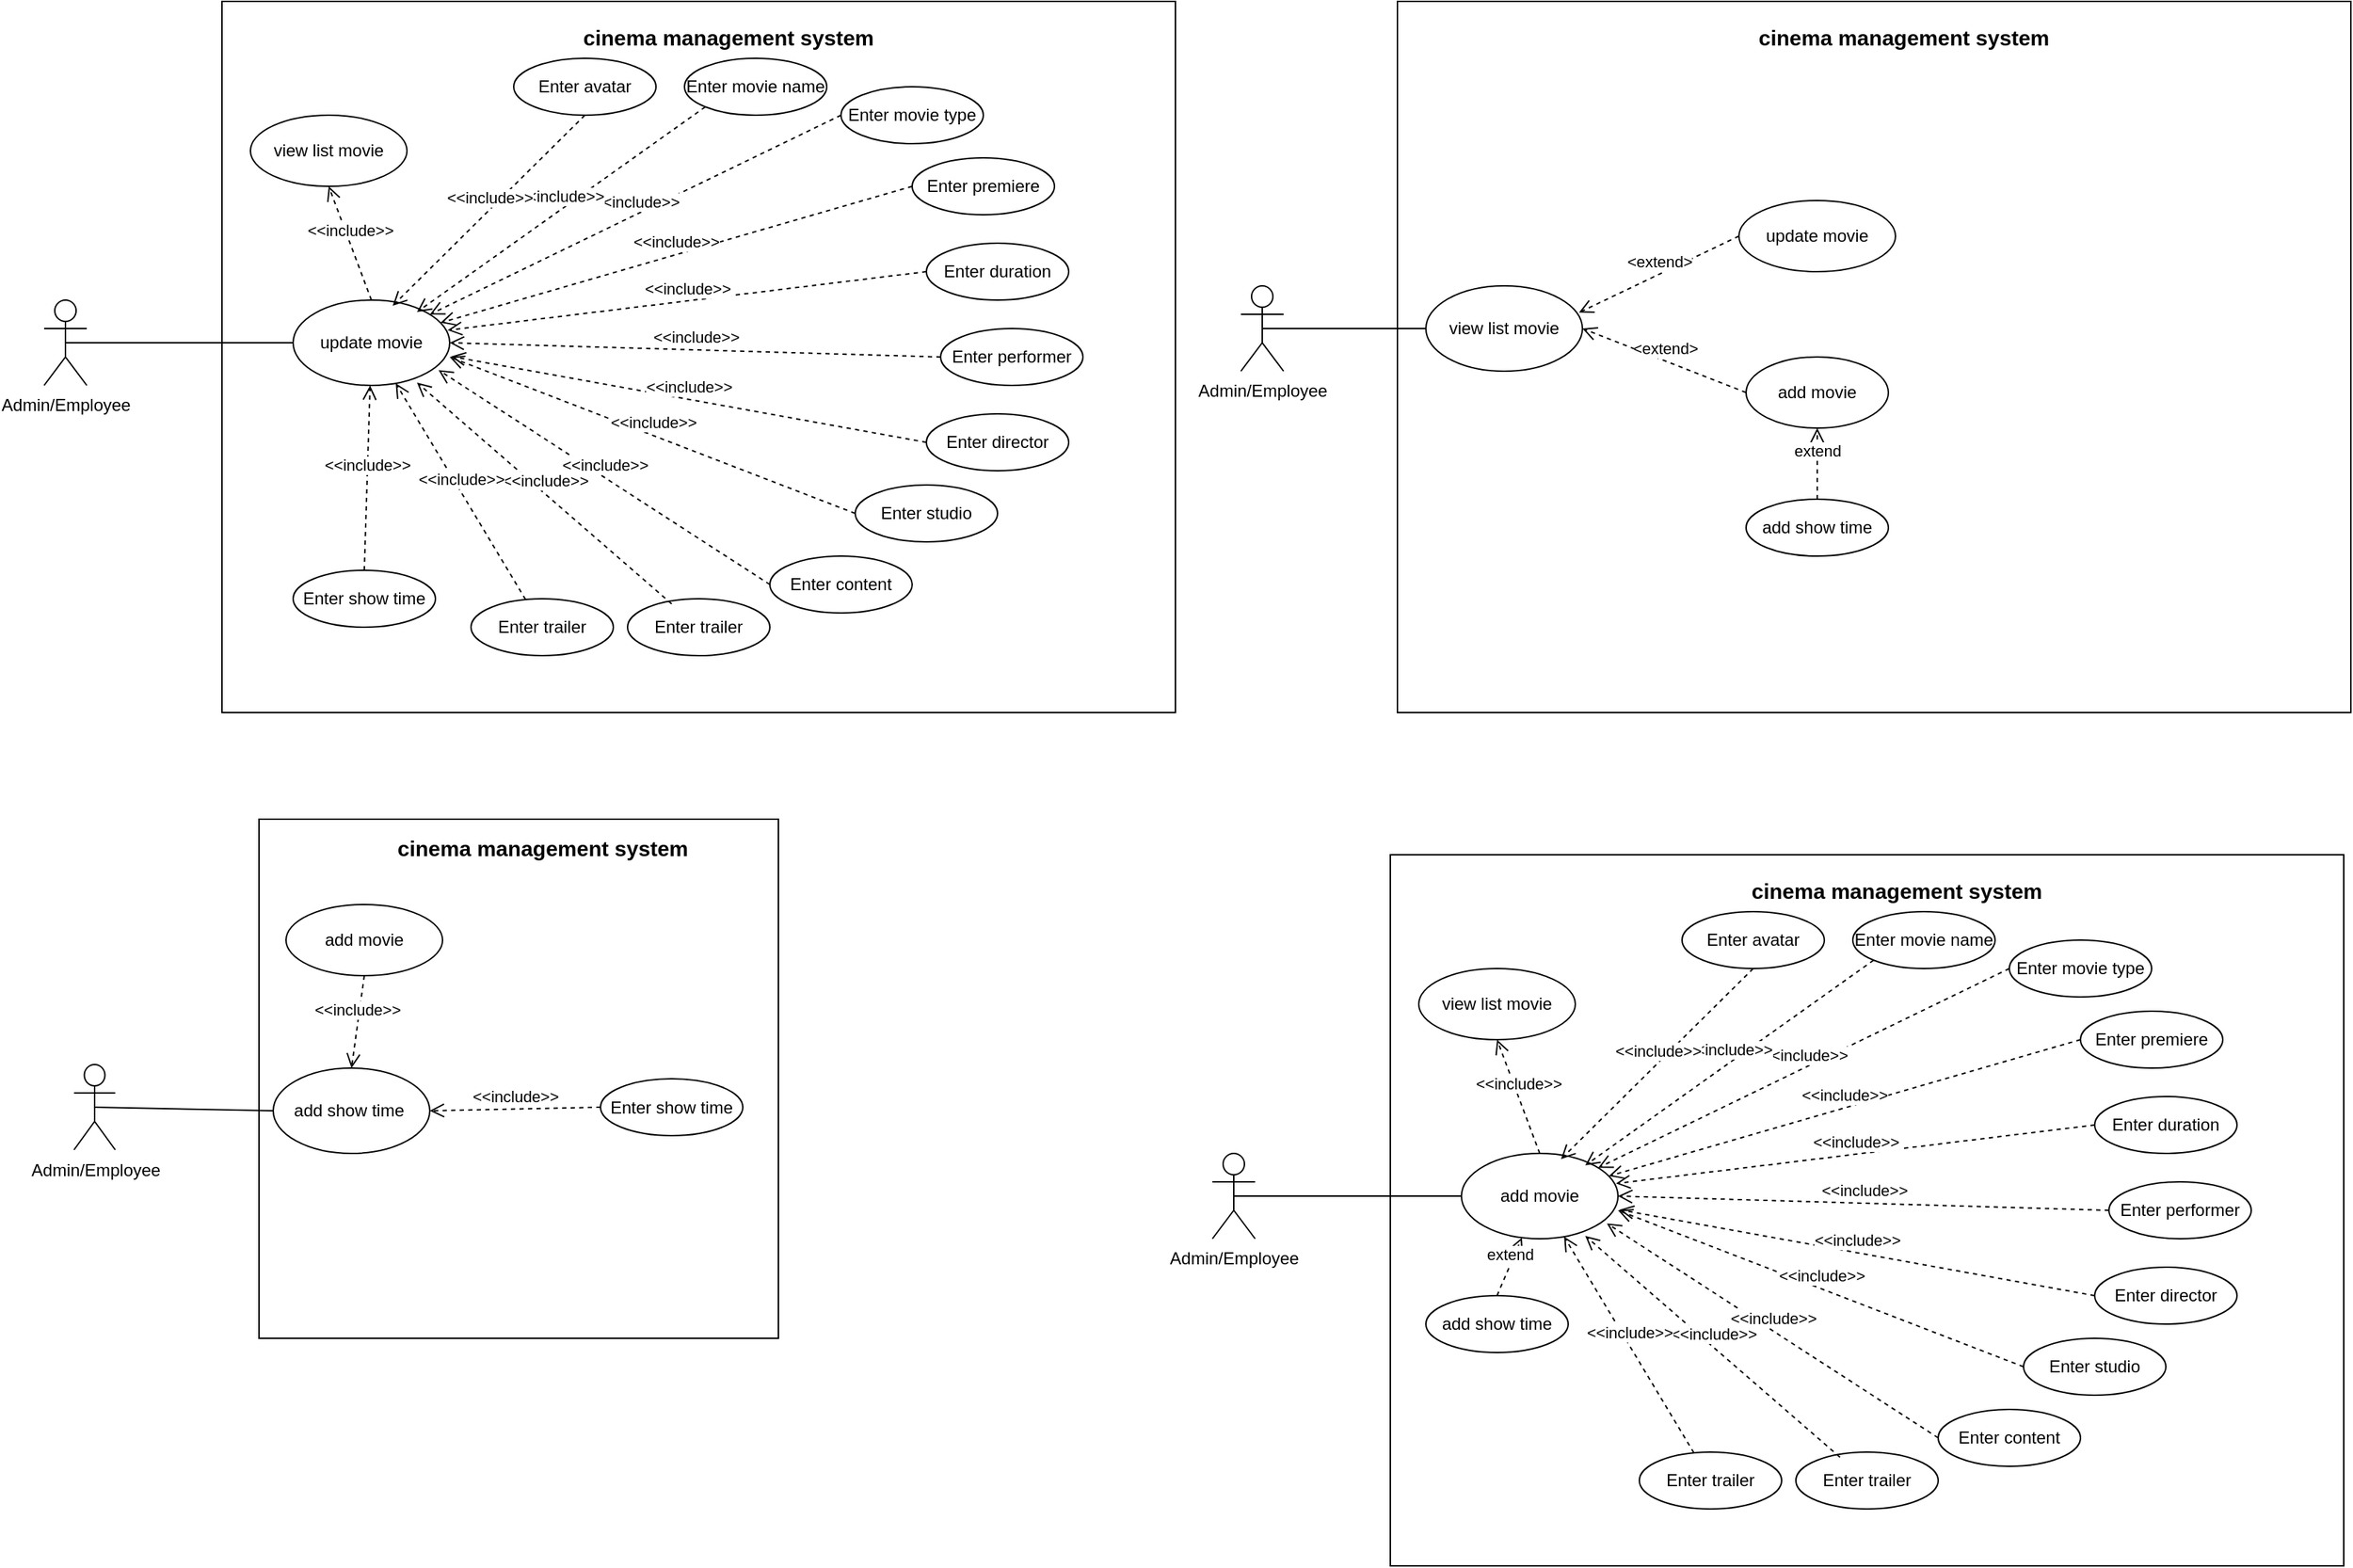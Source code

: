 <mxfile version="24.6.5" type="device">
  <diagram name="Trang-1" id="XGvMRVRPpr3OkEh-B5Az">
    <mxGraphModel dx="2704" dy="522" grid="1" gridSize="10" guides="1" tooltips="1" connect="1" arrows="1" fold="1" page="1" pageScale="1" pageWidth="827" pageHeight="1169" math="0" shadow="0">
      <root>
        <mxCell id="0" />
        <mxCell id="1" parent="0" />
        <mxCell id="L6V-mOr3Goymsa_p8HH5-1" value="Admin/Employee" style="shape=umlActor;verticalLabelPosition=bottom;verticalAlign=top;html=1;outlineConnect=0;" parent="1" vertex="1">
          <mxGeometry x="30" y="220" width="30" height="60" as="geometry" />
        </mxCell>
        <mxCell id="L6V-mOr3Goymsa_p8HH5-2" value="" style="rounded=0;whiteSpace=wrap;html=1;" parent="1" vertex="1">
          <mxGeometry x="140" y="20" width="670" height="500" as="geometry" />
        </mxCell>
        <mxCell id="L6V-mOr3Goymsa_p8HH5-5" value="view list movie" style="ellipse;whiteSpace=wrap;html=1;" parent="1" vertex="1">
          <mxGeometry x="160" y="220" width="110" height="60" as="geometry" />
        </mxCell>
        <mxCell id="L6V-mOr3Goymsa_p8HH5-9" value="add movie" style="ellipse;whiteSpace=wrap;html=1;" parent="1" vertex="1">
          <mxGeometry x="385" y="270" width="100" height="50" as="geometry" />
        </mxCell>
        <mxCell id="L6V-mOr3Goymsa_p8HH5-10" value="update movie" style="ellipse;whiteSpace=wrap;html=1;" parent="1" vertex="1">
          <mxGeometry x="380" y="160" width="110" height="50" as="geometry" />
        </mxCell>
        <mxCell id="L6V-mOr3Goymsa_p8HH5-16" value="&amp;lt;extend&amp;gt;" style="html=1;verticalAlign=bottom;endArrow=open;dashed=1;endSize=8;curved=0;rounded=0;entryX=1;entryY=0.5;entryDx=0;entryDy=0;exitX=0;exitY=0.5;exitDx=0;exitDy=0;" parent="1" source="L6V-mOr3Goymsa_p8HH5-9" target="L6V-mOr3Goymsa_p8HH5-5" edge="1">
          <mxGeometry relative="1" as="geometry">
            <mxPoint x="450" y="270" as="sourcePoint" />
            <mxPoint x="370" y="270" as="targetPoint" />
          </mxGeometry>
        </mxCell>
        <mxCell id="L6V-mOr3Goymsa_p8HH5-18" value="&amp;lt;extend&amp;gt;" style="html=1;verticalAlign=bottom;endArrow=open;dashed=1;endSize=8;curved=0;rounded=0;entryX=0.978;entryY=0.313;entryDx=0;entryDy=0;exitX=0;exitY=0.5;exitDx=0;exitDy=0;entryPerimeter=0;" parent="1" source="L6V-mOr3Goymsa_p8HH5-10" target="L6V-mOr3Goymsa_p8HH5-5" edge="1">
          <mxGeometry relative="1" as="geometry">
            <mxPoint x="450" y="270" as="sourcePoint" />
            <mxPoint x="370" y="270" as="targetPoint" />
          </mxGeometry>
        </mxCell>
        <mxCell id="L6V-mOr3Goymsa_p8HH5-19" value="add show time" style="ellipse;whiteSpace=wrap;html=1;align=center;" parent="1" vertex="1">
          <mxGeometry x="385" y="370" width="100" height="40" as="geometry" />
        </mxCell>
        <mxCell id="L6V-mOr3Goymsa_p8HH5-20" value="extend" style="html=1;verticalAlign=bottom;endArrow=open;dashed=1;endSize=8;curved=0;rounded=0;exitX=0.5;exitY=0;exitDx=0;exitDy=0;entryX=0.5;entryY=1;entryDx=0;entryDy=0;" parent="1" source="L6V-mOr3Goymsa_p8HH5-19" target="L6V-mOr3Goymsa_p8HH5-9" edge="1">
          <mxGeometry relative="1" as="geometry">
            <mxPoint x="450" y="270" as="sourcePoint" />
            <mxPoint x="370" y="270" as="targetPoint" />
          </mxGeometry>
        </mxCell>
        <mxCell id="L6V-mOr3Goymsa_p8HH5-22" value="" style="endArrow=none;html=1;rounded=0;exitX=0.5;exitY=0.5;exitDx=0;exitDy=0;exitPerimeter=0;" parent="1" source="L6V-mOr3Goymsa_p8HH5-1" edge="1">
          <mxGeometry width="50" height="50" relative="1" as="geometry">
            <mxPoint x="390" y="300" as="sourcePoint" />
            <mxPoint x="160" y="250" as="targetPoint" />
          </mxGeometry>
        </mxCell>
        <mxCell id="bXktUNPCtKh1AvqdDzp0-1" value="&lt;font style=&quot;font-size: 15px;&quot;&gt;&lt;b&gt;cinema management system&lt;/b&gt;&lt;/font&gt;" style="text;html=1;align=center;verticalAlign=middle;whiteSpace=wrap;rounded=0;" vertex="1" parent="1">
          <mxGeometry x="392" y="30" width="208" height="30" as="geometry" />
        </mxCell>
        <mxCell id="bXktUNPCtKh1AvqdDzp0-2" value="" style="rounded=0;whiteSpace=wrap;html=1;" vertex="1" parent="1">
          <mxGeometry x="135" y="620" width="670" height="500" as="geometry" />
        </mxCell>
        <mxCell id="bXktUNPCtKh1AvqdDzp0-3" value="add movie" style="ellipse;whiteSpace=wrap;html=1;" vertex="1" parent="1">
          <mxGeometry x="185" y="830" width="110" height="60" as="geometry" />
        </mxCell>
        <mxCell id="bXktUNPCtKh1AvqdDzp0-5" value="view list movie" style="ellipse;whiteSpace=wrap;html=1;" vertex="1" parent="1">
          <mxGeometry x="155" y="700" width="110" height="50" as="geometry" />
        </mxCell>
        <mxCell id="bXktUNPCtKh1AvqdDzp0-8" value="add show time" style="ellipse;whiteSpace=wrap;html=1;align=center;" vertex="1" parent="1">
          <mxGeometry x="160" y="930" width="100" height="40" as="geometry" />
        </mxCell>
        <mxCell id="bXktUNPCtKh1AvqdDzp0-9" value="extend" style="html=1;verticalAlign=bottom;endArrow=open;dashed=1;endSize=8;curved=0;rounded=0;exitX=0.5;exitY=0;exitDx=0;exitDy=0;" edge="1" parent="1" source="bXktUNPCtKh1AvqdDzp0-8" target="bXktUNPCtKh1AvqdDzp0-3">
          <mxGeometry relative="1" as="geometry">
            <mxPoint x="445" y="870" as="sourcePoint" />
            <mxPoint x="430" y="920" as="targetPoint" />
          </mxGeometry>
        </mxCell>
        <mxCell id="bXktUNPCtKh1AvqdDzp0-10" value="" style="endArrow=none;html=1;rounded=0;exitX=0.5;exitY=0.5;exitDx=0;exitDy=0;exitPerimeter=0;entryX=0;entryY=0.5;entryDx=0;entryDy=0;" edge="1" parent="1" source="bXktUNPCtKh1AvqdDzp0-13" target="bXktUNPCtKh1AvqdDzp0-3">
          <mxGeometry width="50" height="50" relative="1" as="geometry">
            <mxPoint x="40" y="850" as="sourcePoint" />
            <mxPoint x="155" y="850" as="targetPoint" />
          </mxGeometry>
        </mxCell>
        <mxCell id="bXktUNPCtKh1AvqdDzp0-11" value="&lt;font style=&quot;font-size: 15px;&quot;&gt;&lt;b&gt;cinema management system&lt;/b&gt;&lt;/font&gt;" style="text;html=1;align=center;verticalAlign=middle;whiteSpace=wrap;rounded=0;" vertex="1" parent="1">
          <mxGeometry x="387" y="630" width="208" height="30" as="geometry" />
        </mxCell>
        <mxCell id="bXktUNPCtKh1AvqdDzp0-13" value="Admin/Employee" style="shape=umlActor;verticalLabelPosition=bottom;verticalAlign=top;html=1;outlineConnect=0;" vertex="1" parent="1">
          <mxGeometry x="10" y="830" width="30" height="60" as="geometry" />
        </mxCell>
        <mxCell id="bXktUNPCtKh1AvqdDzp0-15" value="&amp;lt;&amp;lt;include&amp;gt;&amp;gt;" style="html=1;verticalAlign=bottom;endArrow=open;dashed=1;endSize=8;curved=0;rounded=0;exitX=0.5;exitY=0;exitDx=0;exitDy=0;entryX=0.5;entryY=1;entryDx=0;entryDy=0;" edge="1" parent="1" source="bXktUNPCtKh1AvqdDzp0-3" target="bXktUNPCtKh1AvqdDzp0-5">
          <mxGeometry relative="1" as="geometry">
            <mxPoint x="450" y="800" as="sourcePoint" />
            <mxPoint x="370" y="800" as="targetPoint" />
          </mxGeometry>
        </mxCell>
        <mxCell id="bXktUNPCtKh1AvqdDzp0-16" style="edgeStyle=orthogonalEdgeStyle;rounded=0;orthogonalLoop=1;jettySize=auto;html=1;exitX=0.5;exitY=1;exitDx=0;exitDy=0;" edge="1" parent="1" source="bXktUNPCtKh1AvqdDzp0-8" target="bXktUNPCtKh1AvqdDzp0-8">
          <mxGeometry relative="1" as="geometry" />
        </mxCell>
        <mxCell id="bXktUNPCtKh1AvqdDzp0-17" value="Enter movie name" style="ellipse;whiteSpace=wrap;html=1;" vertex="1" parent="1">
          <mxGeometry x="460" y="660" width="100" height="40" as="geometry" />
        </mxCell>
        <mxCell id="bXktUNPCtKh1AvqdDzp0-19" value="Enter movie type" style="ellipse;whiteSpace=wrap;html=1;" vertex="1" parent="1">
          <mxGeometry x="570" y="680" width="100" height="40" as="geometry" />
        </mxCell>
        <mxCell id="bXktUNPCtKh1AvqdDzp0-20" value="Enter&amp;nbsp;premiere" style="ellipse;whiteSpace=wrap;html=1;" vertex="1" parent="1">
          <mxGeometry x="620" y="730" width="100" height="40" as="geometry" />
        </mxCell>
        <mxCell id="bXktUNPCtKh1AvqdDzp0-21" value="Enter&amp;nbsp;duration" style="ellipse;whiteSpace=wrap;html=1;" vertex="1" parent="1">
          <mxGeometry x="630" y="790" width="100" height="40" as="geometry" />
        </mxCell>
        <mxCell id="bXktUNPCtKh1AvqdDzp0-22" value="Enter&amp;nbsp;performer" style="ellipse;whiteSpace=wrap;html=1;" vertex="1" parent="1">
          <mxGeometry x="640" y="850" width="100" height="40" as="geometry" />
        </mxCell>
        <mxCell id="bXktUNPCtKh1AvqdDzp0-23" value="Enter&amp;nbsp;director" style="ellipse;whiteSpace=wrap;html=1;" vertex="1" parent="1">
          <mxGeometry x="630" y="910" width="100" height="40" as="geometry" />
        </mxCell>
        <mxCell id="bXktUNPCtKh1AvqdDzp0-24" value="Enter&amp;nbsp;studio" style="ellipse;whiteSpace=wrap;html=1;" vertex="1" parent="1">
          <mxGeometry x="580" y="960" width="100" height="40" as="geometry" />
        </mxCell>
        <mxCell id="bXktUNPCtKh1AvqdDzp0-25" value="Enter&amp;nbsp;content" style="ellipse;whiteSpace=wrap;html=1;" vertex="1" parent="1">
          <mxGeometry x="520" y="1010" width="100" height="40" as="geometry" />
        </mxCell>
        <mxCell id="bXktUNPCtKh1AvqdDzp0-27" value="Enter&amp;nbsp;trailer" style="ellipse;whiteSpace=wrap;html=1;" vertex="1" parent="1">
          <mxGeometry x="420" y="1040" width="100" height="40" as="geometry" />
        </mxCell>
        <mxCell id="bXktUNPCtKh1AvqdDzp0-28" value="Enter avatar" style="ellipse;whiteSpace=wrap;html=1;" vertex="1" parent="1">
          <mxGeometry x="340" y="660" width="100" height="40" as="geometry" />
        </mxCell>
        <mxCell id="bXktUNPCtKh1AvqdDzp0-29" value="Enter&amp;nbsp;trailer" style="ellipse;whiteSpace=wrap;html=1;" vertex="1" parent="1">
          <mxGeometry x="310" y="1040" width="100" height="40" as="geometry" />
        </mxCell>
        <mxCell id="bXktUNPCtKh1AvqdDzp0-30" value="&amp;lt;&amp;lt;include&amp;gt;&amp;gt;" style="html=1;verticalAlign=bottom;endArrow=open;dashed=1;endSize=8;curved=0;rounded=0;entryX=1;entryY=0.5;entryDx=0;entryDy=0;exitX=0;exitY=0.5;exitDx=0;exitDy=0;" edge="1" parent="1" source="bXktUNPCtKh1AvqdDzp0-22" target="bXktUNPCtKh1AvqdDzp0-3">
          <mxGeometry relative="1" as="geometry">
            <mxPoint x="570" y="900" as="sourcePoint" />
            <mxPoint x="490" y="900" as="targetPoint" />
          </mxGeometry>
        </mxCell>
        <mxCell id="bXktUNPCtKh1AvqdDzp0-31" value="&amp;lt;&amp;lt;include&amp;gt;&amp;gt;" style="html=1;verticalAlign=bottom;endArrow=open;dashed=1;endSize=8;curved=0;rounded=0;entryX=1.009;entryY=0.66;entryDx=0;entryDy=0;exitX=0;exitY=0.5;exitDx=0;exitDy=0;entryPerimeter=0;" edge="1" parent="1" source="bXktUNPCtKh1AvqdDzp0-23" target="bXktUNPCtKh1AvqdDzp0-3">
          <mxGeometry relative="1" as="geometry">
            <mxPoint x="650" y="880" as="sourcePoint" />
            <mxPoint x="300" y="860" as="targetPoint" />
          </mxGeometry>
        </mxCell>
        <mxCell id="bXktUNPCtKh1AvqdDzp0-32" value="&amp;lt;&amp;lt;include&amp;gt;&amp;gt;" style="html=1;verticalAlign=bottom;endArrow=open;dashed=1;endSize=8;curved=0;rounded=0;entryX=1;entryY=0.667;entryDx=0;entryDy=0;exitX=0;exitY=0.5;exitDx=0;exitDy=0;entryPerimeter=0;" edge="1" parent="1" source="bXktUNPCtKh1AvqdDzp0-24" target="bXktUNPCtKh1AvqdDzp0-3">
          <mxGeometry relative="1" as="geometry">
            <mxPoint x="660" y="890" as="sourcePoint" />
            <mxPoint x="310" y="870" as="targetPoint" />
          </mxGeometry>
        </mxCell>
        <mxCell id="bXktUNPCtKh1AvqdDzp0-33" value="&amp;lt;&amp;lt;include&amp;gt;&amp;gt;" style="html=1;verticalAlign=bottom;endArrow=open;dashed=1;endSize=8;curved=0;rounded=0;entryX=0.987;entryY=0.353;entryDx=0;entryDy=0;exitX=0;exitY=0.5;exitDx=0;exitDy=0;entryPerimeter=0;" edge="1" parent="1" source="bXktUNPCtKh1AvqdDzp0-21" target="bXktUNPCtKh1AvqdDzp0-3">
          <mxGeometry relative="1" as="geometry">
            <mxPoint x="670" y="900" as="sourcePoint" />
            <mxPoint x="320" y="880" as="targetPoint" />
          </mxGeometry>
        </mxCell>
        <mxCell id="bXktUNPCtKh1AvqdDzp0-34" value="&amp;lt;&amp;lt;include&amp;gt;&amp;gt;" style="html=1;verticalAlign=bottom;endArrow=open;dashed=1;endSize=8;curved=0;rounded=0;exitX=0;exitY=0.5;exitDx=0;exitDy=0;" edge="1" parent="1" source="bXktUNPCtKh1AvqdDzp0-20" target="bXktUNPCtKh1AvqdDzp0-3">
          <mxGeometry relative="1" as="geometry">
            <mxPoint x="680" y="910" as="sourcePoint" />
            <mxPoint x="330" y="890" as="targetPoint" />
          </mxGeometry>
        </mxCell>
        <mxCell id="bXktUNPCtKh1AvqdDzp0-35" value="&amp;lt;&amp;lt;include&amp;gt;&amp;gt;" style="html=1;verticalAlign=bottom;endArrow=open;dashed=1;endSize=8;curved=0;rounded=0;exitX=0;exitY=0.5;exitDx=0;exitDy=0;" edge="1" parent="1" source="bXktUNPCtKh1AvqdDzp0-19" target="bXktUNPCtKh1AvqdDzp0-3">
          <mxGeometry relative="1" as="geometry">
            <mxPoint x="690" y="920" as="sourcePoint" />
            <mxPoint x="340" y="900" as="targetPoint" />
          </mxGeometry>
        </mxCell>
        <mxCell id="bXktUNPCtKh1AvqdDzp0-36" value="&amp;lt;&amp;lt;include&amp;gt;&amp;gt;" style="html=1;verticalAlign=bottom;endArrow=open;dashed=1;endSize=8;curved=0;rounded=0;entryX=0.791;entryY=0.14;entryDx=0;entryDy=0;exitX=0;exitY=1;exitDx=0;exitDy=0;entryPerimeter=0;" edge="1" parent="1" source="bXktUNPCtKh1AvqdDzp0-17" target="bXktUNPCtKh1AvqdDzp0-3">
          <mxGeometry relative="1" as="geometry">
            <mxPoint x="700" y="930" as="sourcePoint" />
            <mxPoint x="350" y="910" as="targetPoint" />
          </mxGeometry>
        </mxCell>
        <mxCell id="bXktUNPCtKh1AvqdDzp0-37" value="&amp;lt;&amp;lt;include&amp;gt;&amp;gt;" style="html=1;verticalAlign=bottom;endArrow=open;dashed=1;endSize=8;curved=0;rounded=0;exitX=0.5;exitY=1;exitDx=0;exitDy=0;entryX=0.636;entryY=0.067;entryDx=0;entryDy=0;entryPerimeter=0;" edge="1" parent="1" source="bXktUNPCtKh1AvqdDzp0-28" target="bXktUNPCtKh1AvqdDzp0-3">
          <mxGeometry relative="1" as="geometry">
            <mxPoint x="710" y="940" as="sourcePoint" />
            <mxPoint x="270" y="820" as="targetPoint" />
          </mxGeometry>
        </mxCell>
        <mxCell id="bXktUNPCtKh1AvqdDzp0-38" value="&amp;lt;&amp;lt;include&amp;gt;&amp;gt;" style="html=1;verticalAlign=bottom;endArrow=open;dashed=1;endSize=8;curved=0;rounded=0;entryX=0.929;entryY=0.82;entryDx=0;entryDy=0;exitX=0;exitY=0.5;exitDx=0;exitDy=0;entryPerimeter=0;" edge="1" parent="1" source="bXktUNPCtKh1AvqdDzp0-25" target="bXktUNPCtKh1AvqdDzp0-3">
          <mxGeometry relative="1" as="geometry">
            <mxPoint x="720" y="950" as="sourcePoint" />
            <mxPoint x="370" y="930" as="targetPoint" />
          </mxGeometry>
        </mxCell>
        <mxCell id="bXktUNPCtKh1AvqdDzp0-39" value="&amp;lt;&amp;lt;include&amp;gt;&amp;gt;" style="html=1;verticalAlign=bottom;endArrow=open;dashed=1;endSize=8;curved=0;rounded=0;entryX=0.791;entryY=0.967;entryDx=0;entryDy=0;exitX=0.31;exitY=0.09;exitDx=0;exitDy=0;exitPerimeter=0;entryPerimeter=0;" edge="1" parent="1" source="bXktUNPCtKh1AvqdDzp0-27" target="bXktUNPCtKh1AvqdDzp0-3">
          <mxGeometry relative="1" as="geometry">
            <mxPoint x="730" y="960" as="sourcePoint" />
            <mxPoint x="380" y="940" as="targetPoint" />
          </mxGeometry>
        </mxCell>
        <mxCell id="bXktUNPCtKh1AvqdDzp0-40" value="&amp;lt;&amp;lt;include&amp;gt;&amp;gt;" style="html=1;verticalAlign=bottom;endArrow=open;dashed=1;endSize=8;curved=0;rounded=0;" edge="1" parent="1" source="bXktUNPCtKh1AvqdDzp0-29" target="bXktUNPCtKh1AvqdDzp0-3">
          <mxGeometry relative="1" as="geometry">
            <mxPoint x="740" y="970" as="sourcePoint" />
            <mxPoint x="390" y="950" as="targetPoint" />
          </mxGeometry>
        </mxCell>
        <mxCell id="bXktUNPCtKh1AvqdDzp0-41" value="" style="rounded=0;whiteSpace=wrap;html=1;" vertex="1" parent="1">
          <mxGeometry x="-686" y="20" width="670" height="500" as="geometry" />
        </mxCell>
        <mxCell id="bXktUNPCtKh1AvqdDzp0-42" value="update movie" style="ellipse;whiteSpace=wrap;html=1;" vertex="1" parent="1">
          <mxGeometry x="-636" y="230" width="110" height="60" as="geometry" />
        </mxCell>
        <mxCell id="bXktUNPCtKh1AvqdDzp0-43" value="view list movie" style="ellipse;whiteSpace=wrap;html=1;" vertex="1" parent="1">
          <mxGeometry x="-666" y="100" width="110" height="50" as="geometry" />
        </mxCell>
        <mxCell id="bXktUNPCtKh1AvqdDzp0-44" value="Enter show time" style="ellipse;whiteSpace=wrap;html=1;align=center;" vertex="1" parent="1">
          <mxGeometry x="-636" y="420" width="100" height="40" as="geometry" />
        </mxCell>
        <mxCell id="bXktUNPCtKh1AvqdDzp0-45" value="&amp;lt;&amp;lt;include&amp;gt;&amp;gt;" style="html=1;verticalAlign=bottom;endArrow=open;dashed=1;endSize=8;curved=0;rounded=0;exitX=0.5;exitY=0;exitDx=0;exitDy=0;" edge="1" parent="1" source="bXktUNPCtKh1AvqdDzp0-44" target="bXktUNPCtKh1AvqdDzp0-42">
          <mxGeometry relative="1" as="geometry">
            <mxPoint x="-376" y="270" as="sourcePoint" />
            <mxPoint x="-391" y="320" as="targetPoint" />
          </mxGeometry>
        </mxCell>
        <mxCell id="bXktUNPCtKh1AvqdDzp0-46" value="" style="endArrow=none;html=1;rounded=0;exitX=0.5;exitY=0.5;exitDx=0;exitDy=0;exitPerimeter=0;entryX=0;entryY=0.5;entryDx=0;entryDy=0;" edge="1" parent="1" source="bXktUNPCtKh1AvqdDzp0-48" target="bXktUNPCtKh1AvqdDzp0-42">
          <mxGeometry width="50" height="50" relative="1" as="geometry">
            <mxPoint x="-781" y="250" as="sourcePoint" />
            <mxPoint x="-666" y="250" as="targetPoint" />
          </mxGeometry>
        </mxCell>
        <mxCell id="bXktUNPCtKh1AvqdDzp0-47" value="&lt;b style=&quot;font-size: 15px;&quot;&gt;cinema management system&lt;/b&gt;" style="text;html=1;align=center;verticalAlign=middle;whiteSpace=wrap;rounded=0;" vertex="1" parent="1">
          <mxGeometry x="-434" y="30" width="208" height="30" as="geometry" />
        </mxCell>
        <mxCell id="bXktUNPCtKh1AvqdDzp0-48" value="Admin/Employee" style="shape=umlActor;verticalLabelPosition=bottom;verticalAlign=top;html=1;outlineConnect=0;" vertex="1" parent="1">
          <mxGeometry x="-811" y="230" width="30" height="60" as="geometry" />
        </mxCell>
        <mxCell id="bXktUNPCtKh1AvqdDzp0-49" value="&amp;lt;&amp;lt;include&amp;gt;&amp;gt;" style="html=1;verticalAlign=bottom;endArrow=open;dashed=1;endSize=8;curved=0;rounded=0;exitX=0.5;exitY=0;exitDx=0;exitDy=0;entryX=0.5;entryY=1;entryDx=0;entryDy=0;" edge="1" parent="1" source="bXktUNPCtKh1AvqdDzp0-42" target="bXktUNPCtKh1AvqdDzp0-43">
          <mxGeometry relative="1" as="geometry">
            <mxPoint x="-371" y="200" as="sourcePoint" />
            <mxPoint x="-451" y="200" as="targetPoint" />
          </mxGeometry>
        </mxCell>
        <mxCell id="bXktUNPCtKh1AvqdDzp0-50" style="edgeStyle=orthogonalEdgeStyle;rounded=0;orthogonalLoop=1;jettySize=auto;html=1;exitX=0.5;exitY=1;exitDx=0;exitDy=0;" edge="1" parent="1" source="bXktUNPCtKh1AvqdDzp0-44" target="bXktUNPCtKh1AvqdDzp0-44">
          <mxGeometry relative="1" as="geometry" />
        </mxCell>
        <mxCell id="bXktUNPCtKh1AvqdDzp0-51" value="Enter movie name" style="ellipse;whiteSpace=wrap;html=1;" vertex="1" parent="1">
          <mxGeometry x="-361" y="60" width="100" height="40" as="geometry" />
        </mxCell>
        <mxCell id="bXktUNPCtKh1AvqdDzp0-52" value="Enter movie type" style="ellipse;whiteSpace=wrap;html=1;" vertex="1" parent="1">
          <mxGeometry x="-251" y="80" width="100" height="40" as="geometry" />
        </mxCell>
        <mxCell id="bXktUNPCtKh1AvqdDzp0-53" value="Enter&amp;nbsp;premiere" style="ellipse;whiteSpace=wrap;html=1;" vertex="1" parent="1">
          <mxGeometry x="-201" y="130" width="100" height="40" as="geometry" />
        </mxCell>
        <mxCell id="bXktUNPCtKh1AvqdDzp0-54" value="Enter&amp;nbsp;duration" style="ellipse;whiteSpace=wrap;html=1;" vertex="1" parent="1">
          <mxGeometry x="-191" y="190" width="100" height="40" as="geometry" />
        </mxCell>
        <mxCell id="bXktUNPCtKh1AvqdDzp0-55" value="Enter&amp;nbsp;performer" style="ellipse;whiteSpace=wrap;html=1;" vertex="1" parent="1">
          <mxGeometry x="-181" y="250" width="100" height="40" as="geometry" />
        </mxCell>
        <mxCell id="bXktUNPCtKh1AvqdDzp0-56" value="Enter&amp;nbsp;director" style="ellipse;whiteSpace=wrap;html=1;" vertex="1" parent="1">
          <mxGeometry x="-191" y="310" width="100" height="40" as="geometry" />
        </mxCell>
        <mxCell id="bXktUNPCtKh1AvqdDzp0-57" value="Enter&amp;nbsp;studio" style="ellipse;whiteSpace=wrap;html=1;" vertex="1" parent="1">
          <mxGeometry x="-241" y="360" width="100" height="40" as="geometry" />
        </mxCell>
        <mxCell id="bXktUNPCtKh1AvqdDzp0-58" value="Enter&amp;nbsp;content" style="ellipse;whiteSpace=wrap;html=1;" vertex="1" parent="1">
          <mxGeometry x="-301" y="410" width="100" height="40" as="geometry" />
        </mxCell>
        <mxCell id="bXktUNPCtKh1AvqdDzp0-59" value="Enter&amp;nbsp;trailer" style="ellipse;whiteSpace=wrap;html=1;" vertex="1" parent="1">
          <mxGeometry x="-401" y="440" width="100" height="40" as="geometry" />
        </mxCell>
        <mxCell id="bXktUNPCtKh1AvqdDzp0-60" value="Enter avatar" style="ellipse;whiteSpace=wrap;html=1;" vertex="1" parent="1">
          <mxGeometry x="-481" y="60" width="100" height="40" as="geometry" />
        </mxCell>
        <mxCell id="bXktUNPCtKh1AvqdDzp0-61" value="Enter&amp;nbsp;trailer" style="ellipse;whiteSpace=wrap;html=1;" vertex="1" parent="1">
          <mxGeometry x="-511" y="440" width="100" height="40" as="geometry" />
        </mxCell>
        <mxCell id="bXktUNPCtKh1AvqdDzp0-62" value="&amp;lt;&amp;lt;include&amp;gt;&amp;gt;" style="html=1;verticalAlign=bottom;endArrow=open;dashed=1;endSize=8;curved=0;rounded=0;entryX=1;entryY=0.5;entryDx=0;entryDy=0;exitX=0;exitY=0.5;exitDx=0;exitDy=0;" edge="1" parent="1" source="bXktUNPCtKh1AvqdDzp0-55" target="bXktUNPCtKh1AvqdDzp0-42">
          <mxGeometry relative="1" as="geometry">
            <mxPoint x="-251" y="300" as="sourcePoint" />
            <mxPoint x="-331" y="300" as="targetPoint" />
          </mxGeometry>
        </mxCell>
        <mxCell id="bXktUNPCtKh1AvqdDzp0-63" value="&amp;lt;&amp;lt;include&amp;gt;&amp;gt;" style="html=1;verticalAlign=bottom;endArrow=open;dashed=1;endSize=8;curved=0;rounded=0;entryX=1.009;entryY=0.66;entryDx=0;entryDy=0;exitX=0;exitY=0.5;exitDx=0;exitDy=0;entryPerimeter=0;" edge="1" parent="1" source="bXktUNPCtKh1AvqdDzp0-56" target="bXktUNPCtKh1AvqdDzp0-42">
          <mxGeometry relative="1" as="geometry">
            <mxPoint x="-171" y="280" as="sourcePoint" />
            <mxPoint x="-521" y="260" as="targetPoint" />
          </mxGeometry>
        </mxCell>
        <mxCell id="bXktUNPCtKh1AvqdDzp0-64" value="&amp;lt;&amp;lt;include&amp;gt;&amp;gt;" style="html=1;verticalAlign=bottom;endArrow=open;dashed=1;endSize=8;curved=0;rounded=0;entryX=1;entryY=0.667;entryDx=0;entryDy=0;exitX=0;exitY=0.5;exitDx=0;exitDy=0;entryPerimeter=0;" edge="1" parent="1" source="bXktUNPCtKh1AvqdDzp0-57" target="bXktUNPCtKh1AvqdDzp0-42">
          <mxGeometry relative="1" as="geometry">
            <mxPoint x="-161" y="290" as="sourcePoint" />
            <mxPoint x="-511" y="270" as="targetPoint" />
          </mxGeometry>
        </mxCell>
        <mxCell id="bXktUNPCtKh1AvqdDzp0-65" value="&amp;lt;&amp;lt;include&amp;gt;&amp;gt;" style="html=1;verticalAlign=bottom;endArrow=open;dashed=1;endSize=8;curved=0;rounded=0;entryX=0.987;entryY=0.353;entryDx=0;entryDy=0;exitX=0;exitY=0.5;exitDx=0;exitDy=0;entryPerimeter=0;" edge="1" parent="1" source="bXktUNPCtKh1AvqdDzp0-54" target="bXktUNPCtKh1AvqdDzp0-42">
          <mxGeometry relative="1" as="geometry">
            <mxPoint x="-151" y="300" as="sourcePoint" />
            <mxPoint x="-501" y="280" as="targetPoint" />
          </mxGeometry>
        </mxCell>
        <mxCell id="bXktUNPCtKh1AvqdDzp0-66" value="&amp;lt;&amp;lt;include&amp;gt;&amp;gt;" style="html=1;verticalAlign=bottom;endArrow=open;dashed=1;endSize=8;curved=0;rounded=0;exitX=0;exitY=0.5;exitDx=0;exitDy=0;" edge="1" parent="1" source="bXktUNPCtKh1AvqdDzp0-53" target="bXktUNPCtKh1AvqdDzp0-42">
          <mxGeometry relative="1" as="geometry">
            <mxPoint x="-141" y="310" as="sourcePoint" />
            <mxPoint x="-491" y="290" as="targetPoint" />
          </mxGeometry>
        </mxCell>
        <mxCell id="bXktUNPCtKh1AvqdDzp0-67" value="&amp;lt;&amp;lt;include&amp;gt;&amp;gt;" style="html=1;verticalAlign=bottom;endArrow=open;dashed=1;endSize=8;curved=0;rounded=0;exitX=0;exitY=0.5;exitDx=0;exitDy=0;" edge="1" parent="1" source="bXktUNPCtKh1AvqdDzp0-52" target="bXktUNPCtKh1AvqdDzp0-42">
          <mxGeometry relative="1" as="geometry">
            <mxPoint x="-131" y="320" as="sourcePoint" />
            <mxPoint x="-481" y="300" as="targetPoint" />
          </mxGeometry>
        </mxCell>
        <mxCell id="bXktUNPCtKh1AvqdDzp0-68" value="&amp;lt;&amp;lt;include&amp;gt;&amp;gt;" style="html=1;verticalAlign=bottom;endArrow=open;dashed=1;endSize=8;curved=0;rounded=0;entryX=0.791;entryY=0.14;entryDx=0;entryDy=0;exitX=0;exitY=1;exitDx=0;exitDy=0;entryPerimeter=0;" edge="1" parent="1" source="bXktUNPCtKh1AvqdDzp0-51" target="bXktUNPCtKh1AvqdDzp0-42">
          <mxGeometry relative="1" as="geometry">
            <mxPoint x="-121" y="330" as="sourcePoint" />
            <mxPoint x="-471" y="310" as="targetPoint" />
          </mxGeometry>
        </mxCell>
        <mxCell id="bXktUNPCtKh1AvqdDzp0-69" value="&amp;lt;&amp;lt;include&amp;gt;&amp;gt;" style="html=1;verticalAlign=bottom;endArrow=open;dashed=1;endSize=8;curved=0;rounded=0;exitX=0.5;exitY=1;exitDx=0;exitDy=0;entryX=0.636;entryY=0.067;entryDx=0;entryDy=0;entryPerimeter=0;" edge="1" parent="1" source="bXktUNPCtKh1AvqdDzp0-60" target="bXktUNPCtKh1AvqdDzp0-42">
          <mxGeometry relative="1" as="geometry">
            <mxPoint x="-111" y="340" as="sourcePoint" />
            <mxPoint x="-551" y="220" as="targetPoint" />
          </mxGeometry>
        </mxCell>
        <mxCell id="bXktUNPCtKh1AvqdDzp0-70" value="&amp;lt;&amp;lt;include&amp;gt;&amp;gt;" style="html=1;verticalAlign=bottom;endArrow=open;dashed=1;endSize=8;curved=0;rounded=0;entryX=0.929;entryY=0.82;entryDx=0;entryDy=0;exitX=0;exitY=0.5;exitDx=0;exitDy=0;entryPerimeter=0;" edge="1" parent="1" source="bXktUNPCtKh1AvqdDzp0-58" target="bXktUNPCtKh1AvqdDzp0-42">
          <mxGeometry relative="1" as="geometry">
            <mxPoint x="-101" y="350" as="sourcePoint" />
            <mxPoint x="-451" y="330" as="targetPoint" />
          </mxGeometry>
        </mxCell>
        <mxCell id="bXktUNPCtKh1AvqdDzp0-71" value="&amp;lt;&amp;lt;include&amp;gt;&amp;gt;" style="html=1;verticalAlign=bottom;endArrow=open;dashed=1;endSize=8;curved=0;rounded=0;entryX=0.791;entryY=0.967;entryDx=0;entryDy=0;exitX=0.31;exitY=0.09;exitDx=0;exitDy=0;exitPerimeter=0;entryPerimeter=0;" edge="1" parent="1" source="bXktUNPCtKh1AvqdDzp0-59" target="bXktUNPCtKh1AvqdDzp0-42">
          <mxGeometry relative="1" as="geometry">
            <mxPoint x="-91" y="360" as="sourcePoint" />
            <mxPoint x="-441" y="340" as="targetPoint" />
          </mxGeometry>
        </mxCell>
        <mxCell id="bXktUNPCtKh1AvqdDzp0-72" value="&amp;lt;&amp;lt;include&amp;gt;&amp;gt;" style="html=1;verticalAlign=bottom;endArrow=open;dashed=1;endSize=8;curved=0;rounded=0;" edge="1" parent="1" source="bXktUNPCtKh1AvqdDzp0-61" target="bXktUNPCtKh1AvqdDzp0-42">
          <mxGeometry relative="1" as="geometry">
            <mxPoint x="-81" y="370" as="sourcePoint" />
            <mxPoint x="-431" y="350" as="targetPoint" />
          </mxGeometry>
        </mxCell>
        <mxCell id="bXktUNPCtKh1AvqdDzp0-76" value="" style="whiteSpace=wrap;html=1;aspect=fixed;" vertex="1" parent="1">
          <mxGeometry x="-660" y="595" width="365" height="365" as="geometry" />
        </mxCell>
        <mxCell id="bXktUNPCtKh1AvqdDzp0-79" value="Admin/Employee" style="shape=umlActor;verticalLabelPosition=bottom;verticalAlign=top;html=1;outlineConnect=0;" vertex="1" parent="1">
          <mxGeometry x="-790" y="767.5" width="29" height="60" as="geometry" />
        </mxCell>
        <mxCell id="bXktUNPCtKh1AvqdDzp0-82" value="add show time&amp;nbsp;" style="ellipse;whiteSpace=wrap;html=1;" vertex="1" parent="1">
          <mxGeometry x="-650" y="770" width="110" height="60" as="geometry" />
        </mxCell>
        <mxCell id="bXktUNPCtKh1AvqdDzp0-83" value="Enter show time" style="ellipse;whiteSpace=wrap;html=1;" vertex="1" parent="1">
          <mxGeometry x="-420" y="777.5" width="100" height="40" as="geometry" />
        </mxCell>
        <mxCell id="bXktUNPCtKh1AvqdDzp0-84" value="&amp;lt;&amp;lt;include&amp;gt;&amp;gt;" style="html=1;verticalAlign=bottom;endArrow=open;dashed=1;endSize=8;curved=0;rounded=0;entryX=1;entryY=0.5;entryDx=0;entryDy=0;exitX=0;exitY=0.5;exitDx=0;exitDy=0;" edge="1" parent="1" source="bXktUNPCtKh1AvqdDzp0-83" target="bXktUNPCtKh1AvqdDzp0-82">
          <mxGeometry relative="1" as="geometry">
            <mxPoint x="-463" y="451" as="sourcePoint" />
            <mxPoint x="-554" y="299" as="targetPoint" />
          </mxGeometry>
        </mxCell>
        <mxCell id="bXktUNPCtKh1AvqdDzp0-85" value="add movie" style="ellipse;whiteSpace=wrap;html=1;" vertex="1" parent="1">
          <mxGeometry x="-641" y="655" width="110" height="50" as="geometry" />
        </mxCell>
        <mxCell id="bXktUNPCtKh1AvqdDzp0-86" value="&amp;lt;&amp;lt;include&amp;gt;&amp;gt;" style="html=1;verticalAlign=bottom;endArrow=open;dashed=1;endSize=8;curved=0;rounded=0;entryX=0.5;entryY=0;entryDx=0;entryDy=0;exitX=0.5;exitY=1;exitDx=0;exitDy=0;" edge="1" parent="1" source="bXktUNPCtKh1AvqdDzp0-85" target="bXktUNPCtKh1AvqdDzp0-82">
          <mxGeometry relative="1" as="geometry">
            <mxPoint x="-410" y="808" as="sourcePoint" />
            <mxPoint x="-530" y="810" as="targetPoint" />
          </mxGeometry>
        </mxCell>
        <mxCell id="bXktUNPCtKh1AvqdDzp0-87" value="&lt;b style=&quot;font-size: 15px;&quot;&gt;cinema management system&lt;/b&gt;" style="text;html=1;align=center;verticalAlign=middle;whiteSpace=wrap;rounded=0;" vertex="1" parent="1">
          <mxGeometry x="-566.5" y="600" width="211" height="30" as="geometry" />
        </mxCell>
        <mxCell id="bXktUNPCtKh1AvqdDzp0-90" value="" style="endArrow=none;html=1;rounded=0;exitX=0.5;exitY=0.5;exitDx=0;exitDy=0;exitPerimeter=0;entryX=0;entryY=0.5;entryDx=0;entryDy=0;" edge="1" parent="1" source="bXktUNPCtKh1AvqdDzp0-79" target="bXktUNPCtKh1AvqdDzp0-82">
          <mxGeometry width="50" height="50" relative="1" as="geometry">
            <mxPoint x="-430" y="810" as="sourcePoint" />
            <mxPoint x="-380" y="760" as="targetPoint" />
          </mxGeometry>
        </mxCell>
      </root>
    </mxGraphModel>
  </diagram>
</mxfile>
